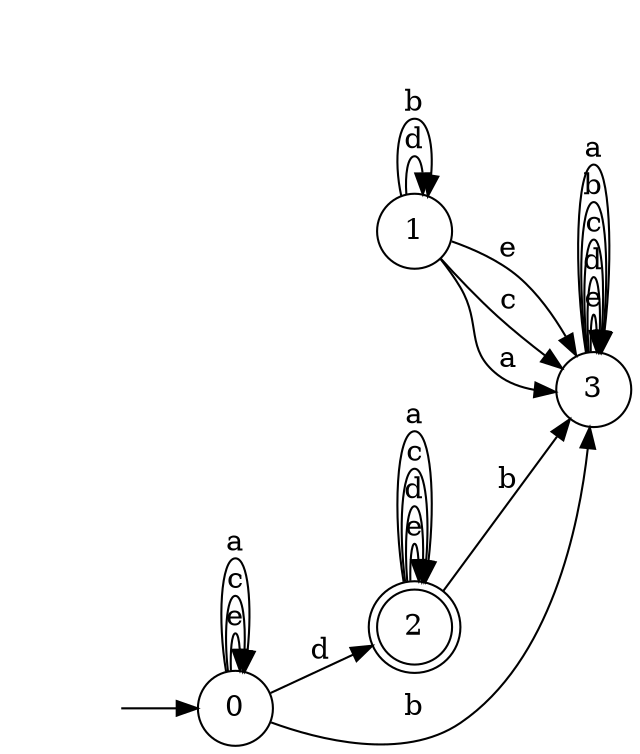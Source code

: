 digraph {
  rankdir=LR;
  0 [label="0", shape = circle];
  0 -> 0 [label="e"];
  0 -> 2 [label="d"];
  0 -> 0 [label="c"];
  0 -> 3 [label="b"];
  0 -> 0 [label="a"];
  1 [label="1", shape = circle];
  1 -> 3 [label="e"];
  1 -> 1 [label="d"];
  1 -> 3 [label="c"];
  1 -> 1 [label="b"];
  1 -> 3 [label="a"];
  2 [label="2", shape = doublecircle];
  2 -> 2 [label="e"];
  2 -> 2 [label="d"];
  2 -> 2 [label="c"];
  2 -> 3 [label="b"];
  2 -> 2 [label="a"];
  3 [label="3", shape = circle];
  3 -> 3 [label="e"];
  3 -> 3 [label="d"];
  3 -> 3 [label="c"];
  3 -> 3 [label="b"];
  3 -> 3 [label="a"];
  4 [label="", shape = plaintext];
  4 -> 0 [label=""];
}

